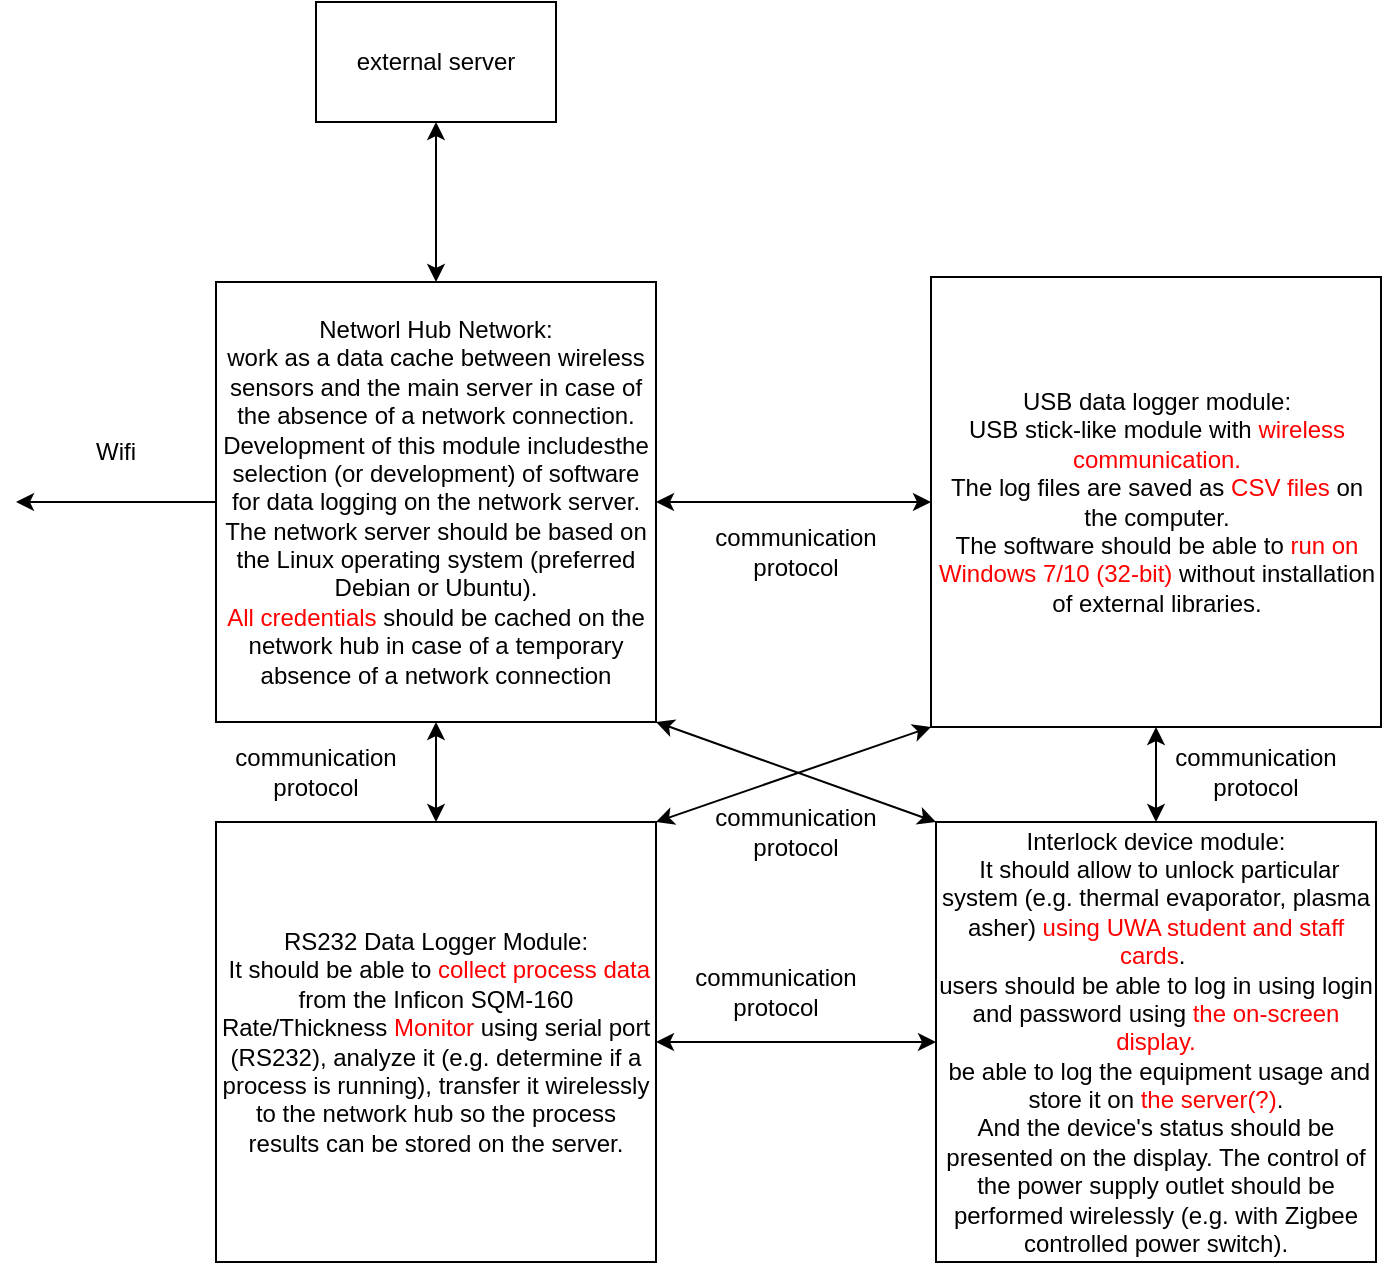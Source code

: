 <mxfile version="21.3.4" type="github">
  <diagram name="Page-1" id="i0baQxqrL5qXL9_FakRs">
    <mxGraphModel dx="774" dy="518" grid="1" gridSize="10" guides="1" tooltips="1" connect="1" arrows="1" fold="1" page="1" pageScale="1" pageWidth="827" pageHeight="1169" math="0" shadow="0">
      <root>
        <mxCell id="0" />
        <mxCell id="1" parent="0" />
        <mxCell id="rAxHHWuDPZSttXdw2epP-9" style="edgeStyle=orthogonalEdgeStyle;rounded=0;orthogonalLoop=1;jettySize=auto;html=1;" edge="1" parent="1" source="rAxHHWuDPZSttXdw2epP-1">
          <mxGeometry relative="1" as="geometry">
            <mxPoint x="80" y="280" as="targetPoint" />
          </mxGeometry>
        </mxCell>
        <mxCell id="rAxHHWuDPZSttXdw2epP-1" value="Networl Hub Network:&lt;br&gt;work as a data cache between wireless sensors and the main server in case of the absence of a network connection. Development of this module includesthe selection (or development) of software for data logging on the network server. The network server should be based on the Linux operating system (preferred Debian or Ubuntu).&lt;br&gt;&lt;font color=&quot;#ff0000&quot;&gt;All credentials&lt;/font&gt; should be cached on the network hub in case of a temporary absence of a network connection" style="whiteSpace=wrap;html=1;aspect=fixed;" vertex="1" parent="1">
          <mxGeometry x="180" y="170" width="220" height="220" as="geometry" />
        </mxCell>
        <mxCell id="rAxHHWuDPZSttXdw2epP-2" value="USB data logger module:&lt;br&gt;USB stick-like module with &lt;font color=&quot;#ff0000&quot;&gt;wireless communication. &lt;br&gt;&lt;/font&gt;The log files are saved as&lt;font color=&quot;#ff0000&quot;&gt; CSV files &lt;/font&gt;on the computer. &lt;br&gt;The software should be able to &lt;font color=&quot;#ff0000&quot;&gt;run on Windows 7/10 (32-bit) &lt;/font&gt;without installation of external libraries." style="whiteSpace=wrap;html=1;aspect=fixed;" vertex="1" parent="1">
          <mxGeometry x="537.5" y="167.5" width="225" height="225" as="geometry" />
        </mxCell>
        <mxCell id="rAxHHWuDPZSttXdw2epP-3" value="RS232 Data Logger Module:&lt;br&gt;&amp;nbsp;It should be able to &lt;font color=&quot;#ff0000&quot;&gt;collect process data&lt;/font&gt; from the Inficon SQM-160 Rate/Thickness&lt;font color=&quot;#ff0000&quot;&gt; Monitor&lt;/font&gt; using serial port (RS232), analyze it (e.g. determine if a process is running), transfer it wirelessly to the network hub so the process results can be stored on the server." style="whiteSpace=wrap;html=1;aspect=fixed;" vertex="1" parent="1">
          <mxGeometry x="180" y="440" width="220" height="220" as="geometry" />
        </mxCell>
        <mxCell id="rAxHHWuDPZSttXdw2epP-4" value="Interlock device module:&lt;br&gt;&amp;nbsp;It should allow to unlock particular system (e.g. thermal evaporator, plasma asher) &lt;font color=&quot;#ff0000&quot;&gt;using UWA student and staff cards&lt;/font&gt;.&amp;nbsp;&lt;br&gt;users should be able to log in using login and password using &lt;font color=&quot;#ff0000&quot;&gt;the on-screen display.&lt;br&gt;&lt;/font&gt;&amp;nbsp;be able to log the equipment usage and store it on&lt;font color=&quot;#ff0000&quot;&gt; the server(?)&lt;/font&gt;. &lt;br&gt;And the device&#39;s status should be presented on the display. The control of the power supply outlet should be performed wirelessly (e.g. with Zigbee controlled power switch)." style="whiteSpace=wrap;html=1;aspect=fixed;" vertex="1" parent="1">
          <mxGeometry x="540" y="440" width="220" height="220" as="geometry" />
        </mxCell>
        <mxCell id="rAxHHWuDPZSttXdw2epP-5" value="external server" style="rounded=0;whiteSpace=wrap;html=1;" vertex="1" parent="1">
          <mxGeometry x="230" y="30" width="120" height="60" as="geometry" />
        </mxCell>
        <mxCell id="rAxHHWuDPZSttXdw2epP-8" value="" style="endArrow=classic;startArrow=classic;html=1;rounded=0;entryX=0.5;entryY=1;entryDx=0;entryDy=0;exitX=0.5;exitY=0;exitDx=0;exitDy=0;" edge="1" parent="1" source="rAxHHWuDPZSttXdw2epP-1" target="rAxHHWuDPZSttXdw2epP-5">
          <mxGeometry width="50" height="50" relative="1" as="geometry">
            <mxPoint x="210" y="220" as="sourcePoint" />
            <mxPoint x="260" y="170" as="targetPoint" />
          </mxGeometry>
        </mxCell>
        <mxCell id="rAxHHWuDPZSttXdw2epP-10" value="Wifi" style="text;html=1;strokeColor=none;fillColor=none;align=center;verticalAlign=middle;whiteSpace=wrap;rounded=0;" vertex="1" parent="1">
          <mxGeometry x="100" y="240" width="60" height="30" as="geometry" />
        </mxCell>
        <mxCell id="rAxHHWuDPZSttXdw2epP-12" value="" style="endArrow=classic;startArrow=classic;html=1;rounded=0;entryX=0;entryY=0.5;entryDx=0;entryDy=0;exitX=1;exitY=0.5;exitDx=0;exitDy=0;" edge="1" parent="1" source="rAxHHWuDPZSttXdw2epP-1" target="rAxHHWuDPZSttXdw2epP-2">
          <mxGeometry width="50" height="50" relative="1" as="geometry">
            <mxPoint x="370" y="380" as="sourcePoint" />
            <mxPoint x="420" y="330" as="targetPoint" />
          </mxGeometry>
        </mxCell>
        <mxCell id="rAxHHWuDPZSttXdw2epP-13" value="" style="endArrow=classic;startArrow=classic;html=1;rounded=0;entryX=0.5;entryY=1;entryDx=0;entryDy=0;exitX=0.5;exitY=0;exitDx=0;exitDy=0;" edge="1" parent="1" source="rAxHHWuDPZSttXdw2epP-3" target="rAxHHWuDPZSttXdw2epP-1">
          <mxGeometry width="50" height="50" relative="1" as="geometry">
            <mxPoint x="370" y="380" as="sourcePoint" />
            <mxPoint x="420" y="330" as="targetPoint" />
          </mxGeometry>
        </mxCell>
        <mxCell id="rAxHHWuDPZSttXdw2epP-14" value="" style="endArrow=classic;startArrow=classic;html=1;rounded=0;exitX=0.5;exitY=0;exitDx=0;exitDy=0;entryX=0.5;entryY=1;entryDx=0;entryDy=0;" edge="1" parent="1" source="rAxHHWuDPZSttXdw2epP-4" target="rAxHHWuDPZSttXdw2epP-2">
          <mxGeometry width="50" height="50" relative="1" as="geometry">
            <mxPoint x="370" y="380" as="sourcePoint" />
            <mxPoint x="420" y="330" as="targetPoint" />
          </mxGeometry>
        </mxCell>
        <mxCell id="rAxHHWuDPZSttXdw2epP-15" value="" style="endArrow=classic;startArrow=classic;html=1;rounded=0;entryX=0;entryY=0.5;entryDx=0;entryDy=0;exitX=1;exitY=0.5;exitDx=0;exitDy=0;" edge="1" parent="1" source="rAxHHWuDPZSttXdw2epP-3" target="rAxHHWuDPZSttXdw2epP-4">
          <mxGeometry width="50" height="50" relative="1" as="geometry">
            <mxPoint x="370" y="380" as="sourcePoint" />
            <mxPoint x="420" y="330" as="targetPoint" />
          </mxGeometry>
        </mxCell>
        <mxCell id="rAxHHWuDPZSttXdw2epP-16" value="communication protocol" style="text;html=1;strokeColor=none;fillColor=none;align=center;verticalAlign=middle;whiteSpace=wrap;rounded=0;" vertex="1" parent="1">
          <mxGeometry x="430" y="510" width="60" height="30" as="geometry" />
        </mxCell>
        <mxCell id="rAxHHWuDPZSttXdw2epP-17" value="communication protocol" style="text;html=1;strokeColor=none;fillColor=none;align=center;verticalAlign=middle;whiteSpace=wrap;rounded=0;" vertex="1" parent="1">
          <mxGeometry x="200" y="400" width="60" height="30" as="geometry" />
        </mxCell>
        <mxCell id="rAxHHWuDPZSttXdw2epP-18" value="communication protocol" style="text;html=1;strokeColor=none;fillColor=none;align=center;verticalAlign=middle;whiteSpace=wrap;rounded=0;" vertex="1" parent="1">
          <mxGeometry x="670" y="400" width="60" height="30" as="geometry" />
        </mxCell>
        <mxCell id="rAxHHWuDPZSttXdw2epP-19" value="communication protocol" style="text;html=1;strokeColor=none;fillColor=none;align=center;verticalAlign=middle;whiteSpace=wrap;rounded=0;" vertex="1" parent="1">
          <mxGeometry x="440" y="290" width="60" height="30" as="geometry" />
        </mxCell>
        <mxCell id="rAxHHWuDPZSttXdw2epP-23" value="" style="endArrow=classic;startArrow=classic;html=1;rounded=0;entryX=0;entryY=0;entryDx=0;entryDy=0;exitX=1;exitY=1;exitDx=0;exitDy=0;" edge="1" parent="1" source="rAxHHWuDPZSttXdw2epP-1" target="rAxHHWuDPZSttXdw2epP-4">
          <mxGeometry width="50" height="50" relative="1" as="geometry">
            <mxPoint x="370" y="480" as="sourcePoint" />
            <mxPoint x="420" y="430" as="targetPoint" />
          </mxGeometry>
        </mxCell>
        <mxCell id="rAxHHWuDPZSttXdw2epP-24" value="" style="endArrow=classic;startArrow=classic;html=1;rounded=0;entryX=0;entryY=1;entryDx=0;entryDy=0;exitX=1;exitY=0;exitDx=0;exitDy=0;" edge="1" parent="1" source="rAxHHWuDPZSttXdw2epP-3" target="rAxHHWuDPZSttXdw2epP-2">
          <mxGeometry width="50" height="50" relative="1" as="geometry">
            <mxPoint x="370" y="480" as="sourcePoint" />
            <mxPoint x="420" y="430" as="targetPoint" />
          </mxGeometry>
        </mxCell>
        <mxCell id="rAxHHWuDPZSttXdw2epP-25" value="communication protocol" style="text;html=1;strokeColor=none;fillColor=none;align=center;verticalAlign=middle;whiteSpace=wrap;rounded=0;" vertex="1" parent="1">
          <mxGeometry x="440" y="430" width="60" height="30" as="geometry" />
        </mxCell>
      </root>
    </mxGraphModel>
  </diagram>
</mxfile>
